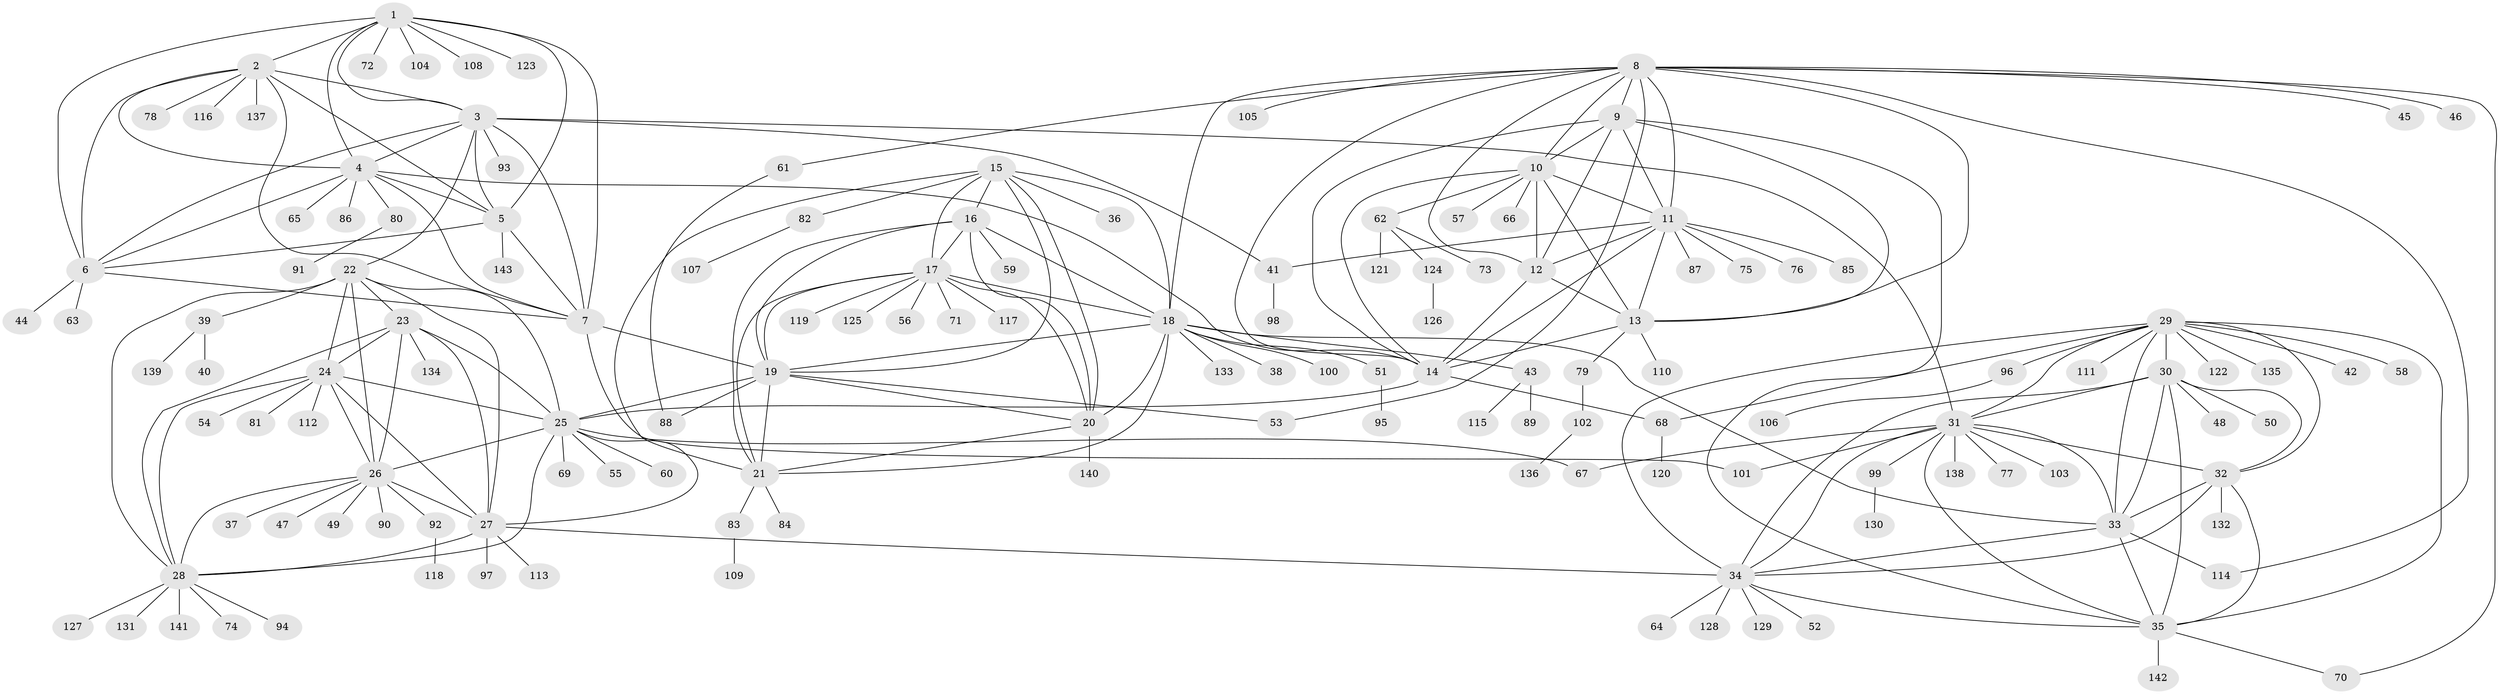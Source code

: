 // coarse degree distribution, {8: 0.04225352112676056, 6: 0.028169014084507043, 14: 0.028169014084507043, 5: 0.04225352112676056, 11: 0.028169014084507043, 10: 0.028169014084507043, 4: 0.056338028169014086, 7: 0.056338028169014086, 9: 0.014084507042253521, 1: 0.6197183098591549, 2: 0.056338028169014086}
// Generated by graph-tools (version 1.1) at 2025/19/03/04/25 18:19:30]
// undirected, 143 vertices, 231 edges
graph export_dot {
graph [start="1"]
  node [color=gray90,style=filled];
  1;
  2;
  3;
  4;
  5;
  6;
  7;
  8;
  9;
  10;
  11;
  12;
  13;
  14;
  15;
  16;
  17;
  18;
  19;
  20;
  21;
  22;
  23;
  24;
  25;
  26;
  27;
  28;
  29;
  30;
  31;
  32;
  33;
  34;
  35;
  36;
  37;
  38;
  39;
  40;
  41;
  42;
  43;
  44;
  45;
  46;
  47;
  48;
  49;
  50;
  51;
  52;
  53;
  54;
  55;
  56;
  57;
  58;
  59;
  60;
  61;
  62;
  63;
  64;
  65;
  66;
  67;
  68;
  69;
  70;
  71;
  72;
  73;
  74;
  75;
  76;
  77;
  78;
  79;
  80;
  81;
  82;
  83;
  84;
  85;
  86;
  87;
  88;
  89;
  90;
  91;
  92;
  93;
  94;
  95;
  96;
  97;
  98;
  99;
  100;
  101;
  102;
  103;
  104;
  105;
  106;
  107;
  108;
  109;
  110;
  111;
  112;
  113;
  114;
  115;
  116;
  117;
  118;
  119;
  120;
  121;
  122;
  123;
  124;
  125;
  126;
  127;
  128;
  129;
  130;
  131;
  132;
  133;
  134;
  135;
  136;
  137;
  138;
  139;
  140;
  141;
  142;
  143;
  1 -- 2;
  1 -- 3;
  1 -- 4;
  1 -- 5;
  1 -- 6;
  1 -- 7;
  1 -- 72;
  1 -- 104;
  1 -- 108;
  1 -- 123;
  2 -- 3;
  2 -- 4;
  2 -- 5;
  2 -- 6;
  2 -- 7;
  2 -- 78;
  2 -- 116;
  2 -- 137;
  3 -- 4;
  3 -- 5;
  3 -- 6;
  3 -- 7;
  3 -- 22;
  3 -- 31;
  3 -- 41;
  3 -- 93;
  4 -- 5;
  4 -- 6;
  4 -- 7;
  4 -- 14;
  4 -- 65;
  4 -- 80;
  4 -- 86;
  5 -- 6;
  5 -- 7;
  5 -- 143;
  6 -- 7;
  6 -- 44;
  6 -- 63;
  7 -- 19;
  7 -- 101;
  8 -- 9;
  8 -- 10;
  8 -- 11;
  8 -- 12;
  8 -- 13;
  8 -- 14;
  8 -- 18;
  8 -- 45;
  8 -- 46;
  8 -- 53;
  8 -- 61;
  8 -- 70;
  8 -- 105;
  8 -- 114;
  9 -- 10;
  9 -- 11;
  9 -- 12;
  9 -- 13;
  9 -- 14;
  9 -- 35;
  10 -- 11;
  10 -- 12;
  10 -- 13;
  10 -- 14;
  10 -- 57;
  10 -- 62;
  10 -- 66;
  11 -- 12;
  11 -- 13;
  11 -- 14;
  11 -- 41;
  11 -- 75;
  11 -- 76;
  11 -- 85;
  11 -- 87;
  12 -- 13;
  12 -- 14;
  13 -- 14;
  13 -- 79;
  13 -- 110;
  14 -- 25;
  14 -- 68;
  15 -- 16;
  15 -- 17;
  15 -- 18;
  15 -- 19;
  15 -- 20;
  15 -- 21;
  15 -- 36;
  15 -- 82;
  16 -- 17;
  16 -- 18;
  16 -- 19;
  16 -- 20;
  16 -- 21;
  16 -- 59;
  17 -- 18;
  17 -- 19;
  17 -- 20;
  17 -- 21;
  17 -- 56;
  17 -- 71;
  17 -- 117;
  17 -- 119;
  17 -- 125;
  18 -- 19;
  18 -- 20;
  18 -- 21;
  18 -- 33;
  18 -- 38;
  18 -- 43;
  18 -- 51;
  18 -- 100;
  18 -- 133;
  19 -- 20;
  19 -- 21;
  19 -- 25;
  19 -- 53;
  19 -- 88;
  20 -- 21;
  20 -- 140;
  21 -- 83;
  21 -- 84;
  22 -- 23;
  22 -- 24;
  22 -- 25;
  22 -- 26;
  22 -- 27;
  22 -- 28;
  22 -- 39;
  23 -- 24;
  23 -- 25;
  23 -- 26;
  23 -- 27;
  23 -- 28;
  23 -- 134;
  24 -- 25;
  24 -- 26;
  24 -- 27;
  24 -- 28;
  24 -- 54;
  24 -- 81;
  24 -- 112;
  25 -- 26;
  25 -- 27;
  25 -- 28;
  25 -- 55;
  25 -- 60;
  25 -- 67;
  25 -- 69;
  26 -- 27;
  26 -- 28;
  26 -- 37;
  26 -- 47;
  26 -- 49;
  26 -- 90;
  26 -- 92;
  27 -- 28;
  27 -- 34;
  27 -- 97;
  27 -- 113;
  28 -- 74;
  28 -- 94;
  28 -- 127;
  28 -- 131;
  28 -- 141;
  29 -- 30;
  29 -- 31;
  29 -- 32;
  29 -- 33;
  29 -- 34;
  29 -- 35;
  29 -- 42;
  29 -- 58;
  29 -- 68;
  29 -- 96;
  29 -- 111;
  29 -- 122;
  29 -- 135;
  30 -- 31;
  30 -- 32;
  30 -- 33;
  30 -- 34;
  30 -- 35;
  30 -- 48;
  30 -- 50;
  31 -- 32;
  31 -- 33;
  31 -- 34;
  31 -- 35;
  31 -- 67;
  31 -- 77;
  31 -- 99;
  31 -- 101;
  31 -- 103;
  31 -- 138;
  32 -- 33;
  32 -- 34;
  32 -- 35;
  32 -- 132;
  33 -- 34;
  33 -- 35;
  33 -- 114;
  34 -- 35;
  34 -- 52;
  34 -- 64;
  34 -- 128;
  34 -- 129;
  35 -- 70;
  35 -- 142;
  39 -- 40;
  39 -- 139;
  41 -- 98;
  43 -- 89;
  43 -- 115;
  51 -- 95;
  61 -- 88;
  62 -- 73;
  62 -- 121;
  62 -- 124;
  68 -- 120;
  79 -- 102;
  80 -- 91;
  82 -- 107;
  83 -- 109;
  92 -- 118;
  96 -- 106;
  99 -- 130;
  102 -- 136;
  124 -- 126;
}
